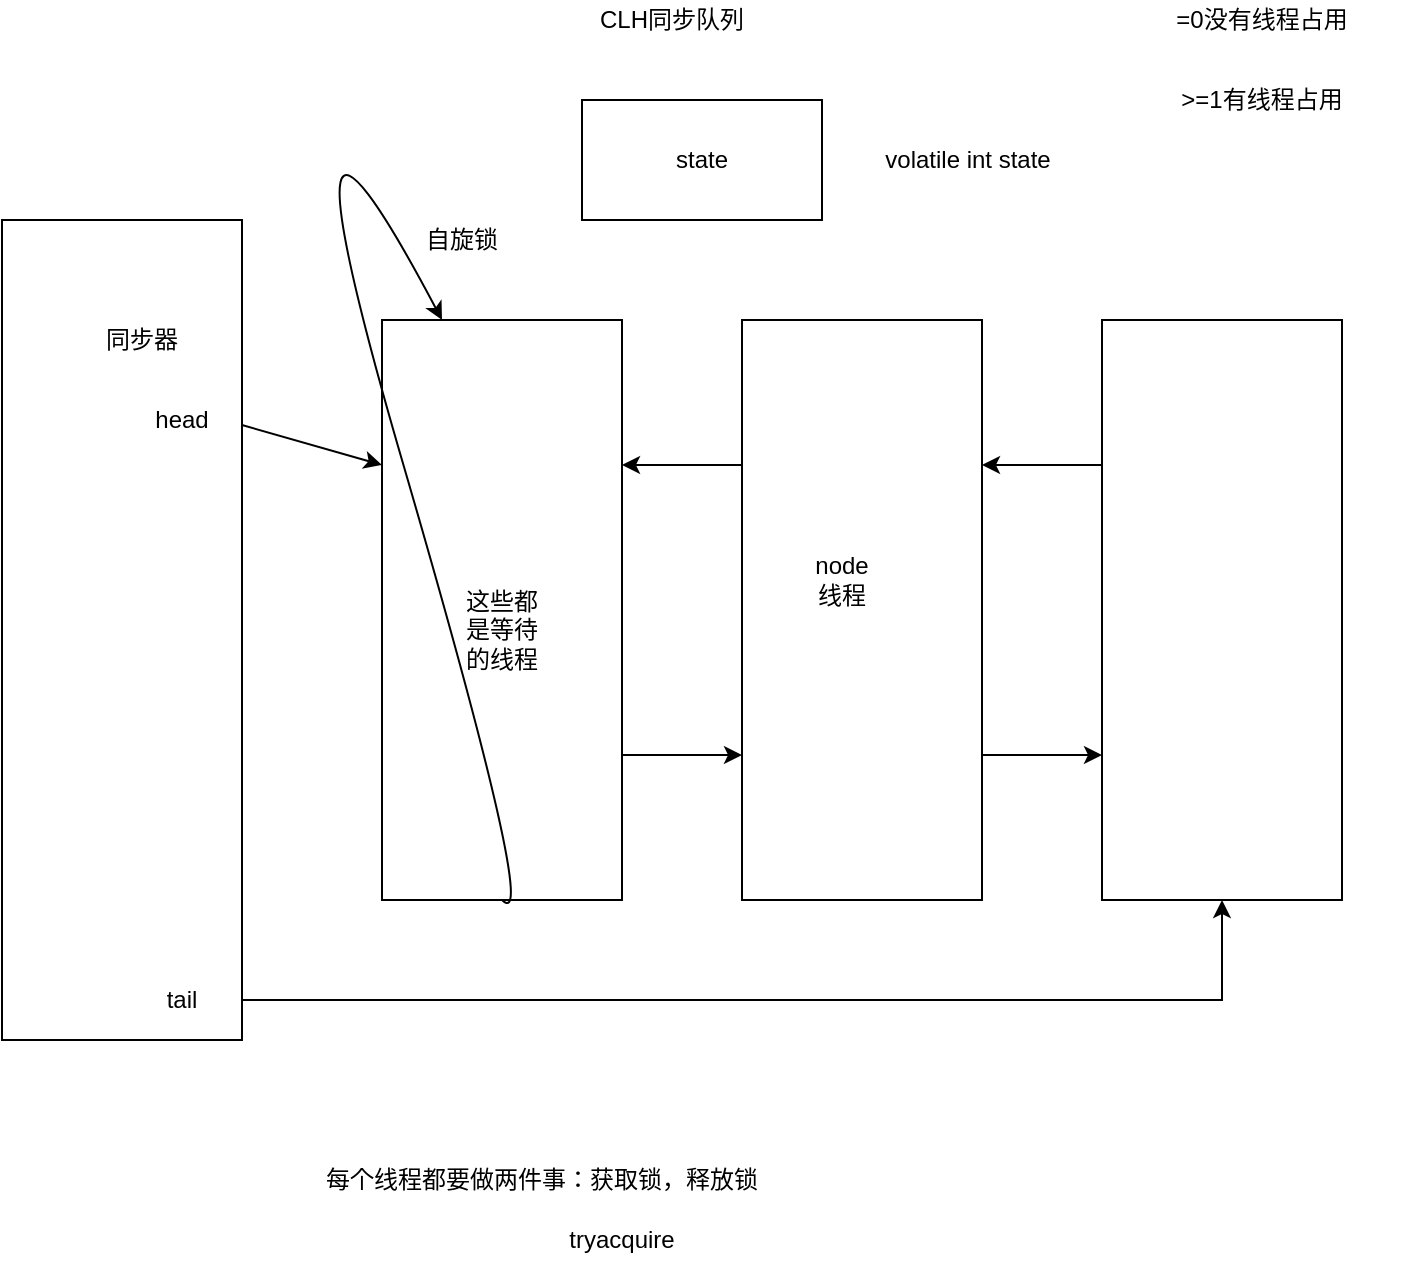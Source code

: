 <mxfile version="12.2.4" pages="1"><diagram id="4K_ON8qAYYQnXMVyrELD" name="Page-1"><mxGraphModel dx="1273" dy="924" grid="1" gridSize="10" guides="1" tooltips="1" connect="1" arrows="1" fold="1" page="1" pageScale="1" pageWidth="827" pageHeight="1169" math="0" shadow="0"><root><mxCell id="0"/><mxCell id="1" parent="0"/><mxCell id="17" style="edgeStyle=orthogonalEdgeStyle;rounded=0;orthogonalLoop=1;jettySize=auto;html=1;exitX=1;exitY=0.75;exitDx=0;exitDy=0;entryX=0.5;entryY=1;entryDx=0;entryDy=0;" parent="1" source="3" target="10" edge="1"><mxGeometry relative="1" as="geometry"><Array as="points"><mxPoint x="170" y="650"/><mxPoint x="660" y="650"/></Array></mxGeometry></mxCell><mxCell id="3" value="" style="rounded=0;whiteSpace=wrap;html=1;" parent="1" vertex="1"><mxGeometry x="50" y="260" width="120" height="410" as="geometry"/></mxCell><mxCell id="5" value="同步器" style="text;html=1;strokeColor=none;fillColor=none;align=center;verticalAlign=middle;whiteSpace=wrap;rounded=0;" parent="1" vertex="1"><mxGeometry x="100" y="310" width="40" height="20" as="geometry"/></mxCell><mxCell id="6" value="head" style="text;html=1;strokeColor=none;fillColor=none;align=center;verticalAlign=middle;whiteSpace=wrap;rounded=0;" parent="1" vertex="1"><mxGeometry x="120" y="350" width="40" height="20" as="geometry"/></mxCell><mxCell id="7" value="tail" style="text;html=1;strokeColor=none;fillColor=none;align=center;verticalAlign=middle;whiteSpace=wrap;rounded=0;" parent="1" vertex="1"><mxGeometry x="120" y="640" width="40" height="20" as="geometry"/></mxCell><mxCell id="8" value="" style="rounded=0;whiteSpace=wrap;html=1;" parent="1" vertex="1"><mxGeometry x="240" y="310" width="120" height="290" as="geometry"/></mxCell><mxCell id="15" style="edgeStyle=orthogonalEdgeStyle;rounded=0;orthogonalLoop=1;jettySize=auto;html=1;exitX=0;exitY=0.25;exitDx=0;exitDy=0;entryX=1;entryY=0.25;entryDx=0;entryDy=0;" parent="1" source="9" target="8" edge="1"><mxGeometry relative="1" as="geometry"/></mxCell><mxCell id="9" value="" style="rounded=0;whiteSpace=wrap;html=1;" parent="1" vertex="1"><mxGeometry x="420" y="310" width="120" height="290" as="geometry"/></mxCell><mxCell id="16" style="edgeStyle=orthogonalEdgeStyle;rounded=0;orthogonalLoop=1;jettySize=auto;html=1;exitX=0;exitY=0.25;exitDx=0;exitDy=0;entryX=1;entryY=0.25;entryDx=0;entryDy=0;" parent="1" source="10" target="9" edge="1"><mxGeometry relative="1" as="geometry"/></mxCell><mxCell id="10" value="" style="rounded=0;whiteSpace=wrap;html=1;" parent="1" vertex="1"><mxGeometry x="600" y="310" width="120" height="290" as="geometry"/></mxCell><mxCell id="11" value="" style="endArrow=classic;html=1;entryX=0;entryY=0.25;entryDx=0;entryDy=0;exitX=1;exitY=0.25;exitDx=0;exitDy=0;" parent="1" source="3" target="8" edge="1"><mxGeometry width="50" height="50" relative="1" as="geometry"><mxPoint x="170" y="410" as="sourcePoint"/><mxPoint x="220" y="360" as="targetPoint"/></mxGeometry></mxCell><mxCell id="12" value="" style="endArrow=classic;html=1;entryX=0;entryY=0.75;entryDx=0;entryDy=0;exitX=1;exitY=0.75;exitDx=0;exitDy=0;" parent="1" source="8" target="9" edge="1"><mxGeometry width="50" height="50" relative="1" as="geometry"><mxPoint x="180" y="372.5" as="sourcePoint"/><mxPoint x="250" y="392.5" as="targetPoint"/></mxGeometry></mxCell><mxCell id="13" value="" style="endArrow=classic;html=1;entryX=0;entryY=0.75;entryDx=0;entryDy=0;exitX=1;exitY=0.75;exitDx=0;exitDy=0;" parent="1" source="9" target="10" edge="1"><mxGeometry width="50" height="50" relative="1" as="geometry"><mxPoint x="190" y="382.5" as="sourcePoint"/><mxPoint x="260" y="402.5" as="targetPoint"/></mxGeometry></mxCell><mxCell id="19" value="CLH同步队列" style="text;html=1;strokeColor=none;fillColor=none;align=center;verticalAlign=middle;whiteSpace=wrap;rounded=0;" parent="1" vertex="1"><mxGeometry x="300" y="150" width="170" height="20" as="geometry"/></mxCell><mxCell id="20" value="state" style="rounded=0;whiteSpace=wrap;html=1;" parent="1" vertex="1"><mxGeometry x="340" y="200" width="120" height="60" as="geometry"/></mxCell><mxCell id="21" value="volatile&amp;nbsp;int&amp;nbsp;state" style="text;html=1;strokeColor=none;fillColor=none;align=center;verticalAlign=middle;whiteSpace=wrap;rounded=0;" parent="1" vertex="1"><mxGeometry x="413" y="220" width="240" height="20" as="geometry"/></mxCell><mxCell id="22" value="=0没有线程占用" style="text;html=1;strokeColor=none;fillColor=none;align=center;verticalAlign=middle;whiteSpace=wrap;rounded=0;" parent="1" vertex="1"><mxGeometry x="600" y="150" width="160" height="20" as="geometry"/></mxCell><mxCell id="23" value="&amp;gt;=1有线程占用" style="text;html=1;strokeColor=none;fillColor=none;align=center;verticalAlign=middle;whiteSpace=wrap;rounded=0;" parent="1" vertex="1"><mxGeometry x="600" y="190" width="160" height="20" as="geometry"/></mxCell><mxCell id="24" value="node线程" style="text;html=1;strokeColor=none;fillColor=none;align=center;verticalAlign=middle;whiteSpace=wrap;rounded=0;" parent="1" vertex="1"><mxGeometry x="450" y="430" width="40" height="20" as="geometry"/></mxCell><mxCell id="25" value="这些都是等待的线程" style="text;html=1;strokeColor=none;fillColor=none;align=center;verticalAlign=middle;whiteSpace=wrap;rounded=0;" parent="1" vertex="1"><mxGeometry x="280" y="455" width="40" height="20" as="geometry"/></mxCell><mxCell id="26" value="每个线程都要做两件事：获取锁，释放锁" style="text;html=1;strokeColor=none;fillColor=none;align=center;verticalAlign=middle;whiteSpace=wrap;rounded=0;" parent="1" vertex="1"><mxGeometry x="205" y="730" width="230" height="20" as="geometry"/></mxCell><mxCell id="27" value="tryacquire" style="text;html=1;strokeColor=none;fillColor=none;align=center;verticalAlign=middle;whiteSpace=wrap;rounded=0;" parent="1" vertex="1"><mxGeometry x="340" y="760" width="40" height="20" as="geometry"/></mxCell><mxCell id="28" value="" style="curved=1;endArrow=classic;html=1;exitX=0.5;exitY=1;exitDx=0;exitDy=0;entryX=0.25;entryY=0;entryDx=0;entryDy=0;" parent="1" source="8" target="8" edge="1"><mxGeometry width="50" height="50" relative="1" as="geometry"><mxPoint x="270" y="620" as="sourcePoint"/><mxPoint x="320" y="570" as="targetPoint"/><Array as="points"><mxPoint x="320" y="620"/><mxPoint x="180" y="140"/></Array></mxGeometry></mxCell><mxCell id="30" value="自旋锁" style="text;html=1;strokeColor=none;fillColor=none;align=center;verticalAlign=middle;whiteSpace=wrap;rounded=0;" parent="1" vertex="1"><mxGeometry x="260" y="260" width="40" height="20" as="geometry"/></mxCell></root></mxGraphModel></diagram></mxfile>
